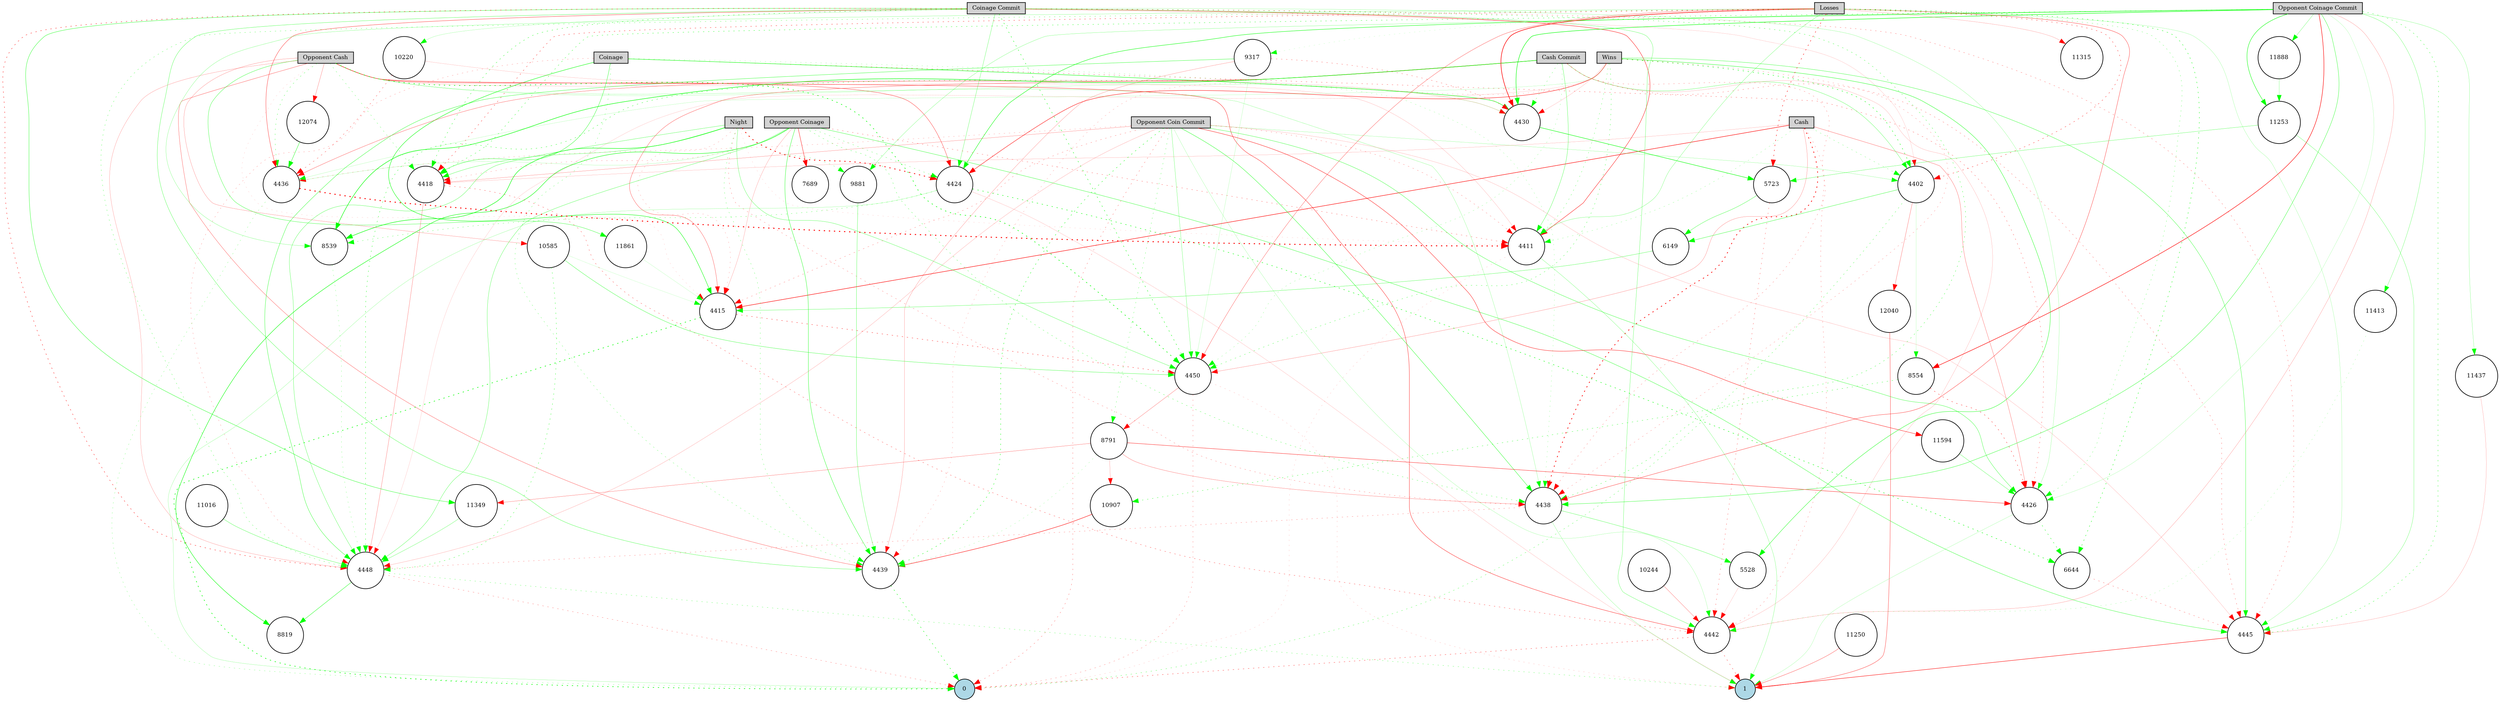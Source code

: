 digraph {
	node [fontsize=9 height=0.2 shape=circle width=0.2]
	Coinage [fillcolor=lightgray shape=box style=filled]
	Cash [fillcolor=lightgray shape=box style=filled]
	Night [fillcolor=lightgray shape=box style=filled]
	"Opponent Coinage" [fillcolor=lightgray shape=box style=filled]
	"Opponent Cash" [fillcolor=lightgray shape=box style=filled]
	"Coinage Commit" [fillcolor=lightgray shape=box style=filled]
	"Cash Commit" [fillcolor=lightgray shape=box style=filled]
	"Opponent Coinage Commit" [fillcolor=lightgray shape=box style=filled]
	"Opponent Coin Commit" [fillcolor=lightgray shape=box style=filled]
	Wins [fillcolor=lightgray shape=box style=filled]
	Losses [fillcolor=lightgray shape=box style=filled]
	0 [fillcolor=lightblue style=filled]
	1 [fillcolor=lightblue style=filled]
	10244 [fillcolor=white style=filled]
	6149 [fillcolor=white style=filled]
	11016 [fillcolor=white style=filled]
	7689 [fillcolor=white style=filled]
	12040 [fillcolor=white style=filled]
	11413 [fillcolor=white style=filled]
	5528 [fillcolor=white style=filled]
	9881 [fillcolor=white style=filled]
	10907 [fillcolor=white style=filled]
	12074 [fillcolor=white style=filled]
	11437 [fillcolor=white style=filled]
	4402 [fillcolor=white style=filled]
	11315 [fillcolor=white style=filled]
	4411 [fillcolor=white style=filled]
	4415 [fillcolor=white style=filled]
	4418 [fillcolor=white style=filled]
	4424 [fillcolor=white style=filled]
	4426 [fillcolor=white style=filled]
	11594 [fillcolor=white style=filled]
	4430 [fillcolor=white style=filled]
	4436 [fillcolor=white style=filled]
	11349 [fillcolor=white style=filled]
	4438 [fillcolor=white style=filled]
	4439 [fillcolor=white style=filled]
	8791 [fillcolor=white style=filled]
	10585 [fillcolor=white style=filled]
	4442 [fillcolor=white style=filled]
	5723 [fillcolor=white style=filled]
	8539 [fillcolor=white style=filled]
	4445 [fillcolor=white style=filled]
	11861 [fillcolor=white style=filled]
	4448 [fillcolor=white style=filled]
	4450 [fillcolor=white style=filled]
	9317 [fillcolor=white style=filled]
	8554 [fillcolor=white style=filled]
	10220 [fillcolor=white style=filled]
	11888 [fillcolor=white style=filled]
	11250 [fillcolor=white style=filled]
	8819 [fillcolor=white style=filled]
	6644 [fillcolor=white style=filled]
	11253 [fillcolor=white style=filled]
	Coinage -> 4415 [color=green penwidth=0.6005267483368082 style=solid]
	Coinage -> 4418 [color=green penwidth=0.43231737944844295 style=solid]
	Coinage -> 4426 [color=red penwidth=0.3426424536636772 style=dotted]
	Coinage -> 4430 [color=green penwidth=0.6200229818534077 style=solid]
	Coinage -> 4438 [color=green penwidth=0.19223457376312628 style=dotted]
	Coinage -> 4439 [color=green penwidth=0.29581375938481697 style=dotted]
	Coinage -> 4448 [color=red penwidth=0.22237648369995847 style=dotted]
	Cash -> 4402 [color=green penwidth=0.27206974260124117 style=dotted]
	Cash -> 4411 [color=green penwidth=0.22289804132280783 style=dotted]
	Cash -> 4415 [color=red penwidth=0.6960981019691658 style=solid]
	Cash -> 4418 [color=red penwidth=0.14300414456281374 style=solid]
	Cash -> 4426 [color=red penwidth=0.29260492090630974 style=solid]
	Cash -> 4438 [color=red penwidth=1.100081928212589 style=dotted]
	Cash -> 4442 [color=red penwidth=0.25499192440282925 style=dotted]
	Cash -> 4450 [color=red penwidth=0.21968433732263015 style=solid]
	Night -> 4411 [color=red penwidth=0.10015834573055403 style=dotted]
	Night -> 4415 [color=red penwidth=0.18392587156194667 style=dotted]
	Night -> 4418 [color=green penwidth=0.3380246688918873 style=solid]
	Night -> 4424 [color=red penwidth=1.1995803949822816 style=dotted]
	Night -> 4438 [color=red penwidth=0.2687879248485181 style=dotted]
	Night -> 4439 [color=green penwidth=0.3039152383878171 style=dotted]
	Night -> 4448 [color=green penwidth=0.3347394529797393 style=solid]
	Night -> 4450 [color=green penwidth=0.3216122039386745 style=solid]
	"Opponent Coinage" -> 4411 [color=red penwidth=0.32518202889714276 style=dotted]
	"Opponent Coinage" -> 4415 [color=red penwidth=0.18073714590985626 style=solid]
	"Opponent Coinage" -> 4418 [color=red penwidth=0.21819238019169251 style=dotted]
	"Opponent Coinage" -> 4424 [color=green penwidth=0.32220290840196686 style=dotted]
	"Opponent Coinage" -> 4436 [color=green penwidth=0.15345177391580805 style=solid]
	"Opponent Coinage" -> 4438 [color=green penwidth=0.3608726468292798 style=dotted]
	"Opponent Coinage" -> 4439 [color=green penwidth=0.4643809310572954 style=solid]
	"Opponent Coinage" -> 4445 [color=green penwidth=0.4074988634833685 style=solid]
	"Opponent Coinage" -> 4448 [color=green penwidth=0.3325299913467648 style=solid]
	"Opponent Cash" -> 4411 [color=red penwidth=0.13571017417740416 style=solid]
	"Opponent Cash" -> 4415 [color=red penwidth=0.10445688106368792 style=dotted]
	"Opponent Cash" -> 4418 [color=green penwidth=0.3082420114293778 style=dotted]
	"Opponent Cash" -> 4424 [color=red penwidth=0.4065424764694514 style=solid]
	"Opponent Cash" -> 4430 [color=green penwidth=0.1605940941775803 style=solid]
	"Opponent Cash" -> 4436 [color=green penwidth=0.3631336259348249 style=dotted]
	"Opponent Cash" -> 4438 [color=green penwidth=0.1987045804360869 style=solid]
	"Opponent Cash" -> 4439 [color=red penwidth=0.3237142456828764 style=solid]
	"Opponent Cash" -> 4442 [color=red penwidth=0.4676216266833656 style=solid]
	"Opponent Cash" -> 4448 [color=red penwidth=0.19201873530851 style=solid]
	"Opponent Cash" -> 4450 [color=green penwidth=0.8812980310464446 style=dotted]
	"Coinage Commit" -> 4402 [color=red penwidth=0.11238268501038208 style=solid]
	"Coinage Commit" -> 4411 [color=red penwidth=0.531731348167094 style=solid]
	"Coinage Commit" -> 4418 [color=green penwidth=0.4811244338199212 style=dotted]
	"Coinage Commit" -> 4424 [color=green penwidth=0.30601543980194834 style=solid]
	"Coinage Commit" -> 4426 [color=green penwidth=0.19280040579434174 style=solid]
	"Coinage Commit" -> 4436 [color=red penwidth=0.42484073024416824 style=solid]
	"Coinage Commit" -> 4438 [color=green penwidth=0.41249356029837725 style=dotted]
	"Coinage Commit" -> 4439 [color=green penwidth=0.3461789841347956 style=solid]
	"Coinage Commit" -> 4442 [color=green penwidth=0.298833300251924 style=solid]
	"Coinage Commit" -> 4445 [color=red penwidth=0.29989251373430814 style=dotted]
	"Coinage Commit" -> 4448 [color=red penwidth=0.5437168787539451 style=dotted]
	"Coinage Commit" -> 4450 [color=green penwidth=0.6011110322007277 style=dotted]
	"Cash Commit" -> 4402 [color=green penwidth=0.31126060798832134 style=solid]
	"Cash Commit" -> 4411 [color=green penwidth=0.344710124551862 style=solid]
	"Cash Commit" -> 4415 [color=red penwidth=0.34157949575025315 style=solid]
	"Cash Commit" -> 4430 [color=green penwidth=0.31050266550325933 style=dotted]
	"Cash Commit" -> 4436 [color=red penwidth=0.3162825288904948 style=solid]
	"Cash Commit" -> 4442 [color=red penwidth=0.14049324890477827 style=solid]
	"Cash Commit" -> 4445 [color=red penwidth=0.30299732821961395 style=dotted]
	"Cash Commit" -> 4448 [color=green penwidth=0.47253503823355936 style=dotted]
	"Cash Commit" -> 4450 [color=green penwidth=0.2152746336934083 style=dotted]
	"Opponent Coinage Commit" -> 4418 [color=green penwidth=0.4494829222130141 style=dotted]
	"Opponent Coinage Commit" -> 4424 [color=green penwidth=0.5992146533869975 style=solid]
	"Opponent Coinage Commit" -> 4426 [color=green penwidth=0.14107323655843085 style=solid]
	"Opponent Coinage Commit" -> 4430 [color=green penwidth=0.6871334310753823 style=solid]
	"Opponent Coinage Commit" -> 4438 [color=green penwidth=0.4240379210525955 style=solid]
	"Opponent Coinage Commit" -> 4442 [color=red penwidth=0.1911717123061872 style=solid]
	"Opponent Coinage Commit" -> 4445 [color=green penwidth=0.44220521223181075 style=dotted]
	"Opponent Coin Commit" -> 4402 [color=green penwidth=0.1877524940112611 style=solid]
	"Opponent Coin Commit" -> 4411 [color=red penwidth=0.2551260822087036 style=dotted]
	"Opponent Coin Commit" -> 4415 [color=red penwidth=0.2753276847133493 style=dotted]
	"Opponent Coin Commit" -> 4418 [color=red penwidth=0.22548602211990249 style=solid]
	"Opponent Coin Commit" -> 4426 [color=green penwidth=0.38790773117729516 style=solid]
	"Opponent Coin Commit" -> 4436 [color=red penwidth=0.1939070698495915 style=dotted]
	"Opponent Coin Commit" -> 4438 [color=green penwidth=0.46252589524112875 style=solid]
	"Opponent Coin Commit" -> 4439 [color=green penwidth=0.5570092263091669 style=dotted]
	"Opponent Coin Commit" -> 4442 [color=green penwidth=0.16571195032006883 style=solid]
	"Opponent Coin Commit" -> 4445 [color=red penwidth=0.13883130434977284 style=solid]
	"Opponent Coin Commit" -> 4448 [color=red penwidth=0.1600872510414325 style=solid]
	"Opponent Coin Commit" -> 4450 [color=green penwidth=0.28235379548232964 style=solid]
	Wins -> 4402 [color=green penwidth=0.6388114328610712 style=dotted]
	Wins -> 4411 [color=green penwidth=0.3199519750725498 style=dotted]
	Wins -> 4424 [color=red penwidth=0.5788310164566115 style=solid]
	Wins -> 4430 [color=red penwidth=0.12892404666129775 style=solid]
	Wins -> 4436 [color=green penwidth=0.13512335422717323 style=solid]
	Wins -> 4438 [color=red penwidth=0.23243068369593287 style=dotted]
	Wins -> 4439 [color=red penwidth=0.18104007134611177 style=dotted]
	Wins -> 4445 [color=green penwidth=0.3936413148834177 style=solid]
	Wins -> 4448 [color=red penwidth=0.10826373173517975 style=solid]
	Wins -> 4450 [color=green penwidth=0.3803335993250728 style=dotted]
	Losses -> 4402 [color=red penwidth=0.4686046006316802 style=dotted]
	Losses -> 4411 [color=green penwidth=0.25292034358466997 style=solid]
	Losses -> 4418 [color=red penwidth=0.4643695908724874 style=dotted]
	Losses -> 4426 [color=green penwidth=0.29165056040917553 style=dotted]
	Losses -> 4430 [color=red penwidth=0.8408013622834295 style=solid]
	Losses -> 4438 [color=red penwidth=0.4046601529938487 style=solid]
	Losses -> 4445 [color=green penwidth=0.17168852266388587 style=solid]
	Losses -> 4448 [color=green penwidth=0.33725018880674773 style=dotted]
	Losses -> 4450 [color=red penwidth=0.3255928435923059 style=solid]
	4402 -> 0 [color=green penwidth=0.36601262334925433 style=dotted]
	4411 -> 0 [color=red penwidth=0.12384488266649639 style=dotted]
	4415 -> 0 [color=green penwidth=0.8890038278759419 style=dotted]
	4424 -> 0 [color=green penwidth=0.18593871000557982 style=solid]
	4424 -> 1 [color=red penwidth=0.1268239090088012 style=solid]
	4426 -> 1 [color=green penwidth=0.155637994410606 style=solid]
	4436 -> 0 [color=green penwidth=0.24564497087708 style=dotted]
	4438 -> 1 [color=green penwidth=0.1990321765648052 style=solid]
	4439 -> 0 [color=green penwidth=0.6193484986967118 style=dotted]
	4442 -> 0 [color=red penwidth=0.42333886098322326 style=dotted]
	4442 -> 1 [color=red penwidth=0.4163418193318227 style=dotted]
	4445 -> 1 [color=red penwidth=0.6083020586504034 style=solid]
	4448 -> 0 [color=red penwidth=0.28400608971031394 style=dotted]
	4448 -> 1 [color=green penwidth=0.3048560743220554 style=dotted]
	4450 -> 0 [color=red penwidth=0.25643468984370993 style=dotted]
	4450 -> 1 [color=red penwidth=0.1355282294485114 style=dotted]
	4415 -> 4450 [color=red penwidth=0.4750119613226824 style=dotted]
	6149 -> 4415 [color=green penwidth=0.33398060200097507 style=solid]
	Losses -> 5723 [color=red penwidth=0.658235721639944 style=dotted]
	Losses -> 6644 [color=green penwidth=0.5626278261703906 style=dotted]
	6644 -> 4445 [color=red penwidth=0.30725859464392435 style=dotted]
	"Opponent Coinage" -> 7689 [color=red penwidth=0.5126785024059135 style=solid]
	"Opponent Coin Commit" -> 0 [color=red penwidth=0.3107302105210732 style=dotted]
	4430 -> 5723 [color=green penwidth=0.6498684857120501 style=solid]
	4436 -> 4411 [color=red penwidth=1.4479517588504782 style=dotted]
	4438 -> 5528 [color=green penwidth=0.32056582166568814 style=solid]
	Losses -> 8539 [color=green penwidth=0.22957951499239554 style=solid]
	"Opponent Coinage Commit" -> 8554 [color=red penwidth=0.700197209113724 style=solid]
	"Opponent Coin Commit" -> 8791 [color=green penwidth=0.31371997989919587 style=dotted]
	8791 -> 4439 [color=green penwidth=0.1819516575344772 style=dotted]
	4450 -> 8791 [color=red penwidth=0.26058653331281534 style=solid]
	4418 -> 4448 [color=red penwidth=0.2669283863829258 style=solid]
	8539 -> 4448 [color=green penwidth=0.2377437183112413 style=dotted]
	8554 -> 4426 [color=red penwidth=0.4927890403753117 style=dotted]
	Losses -> 9317 [color=green penwidth=0.11455475802377832 style=dotted]
	9317 -> 4439 [color=red penwidth=0.20429786343710749 style=solid]
	9317 -> 4430 [color=red penwidth=0.31940006097143125 style=dotted]
	5723 -> 4442 [color=red penwidth=0.3232725897788864 style=dotted]
	9317 -> 4448 [color=green penwidth=0.42294732767409704 style=solid]
	4426 -> 6644 [color=green penwidth=0.5398785860172546 style=dotted]
	Night -> 9881 [color=green penwidth=0.2793761901019758 style=dotted]
	9881 -> 4439 [color=green penwidth=0.34275632030952075 style=solid]
	5528 -> 4442 [color=red penwidth=0.11981340738743082 style=solid]
	Wins -> 5528 [color=green penwidth=0.48824613806434036 style=solid]
	4424 -> 8539 [color=green penwidth=0.330915456742515 style=dotted]
	Night -> 8539 [color=green penwidth=0.7054079193050801 style=solid]
	"Coinage Commit" -> 10220 [color=green penwidth=0.16735636421103806 style=solid]
	10220 -> 4436 [color=red penwidth=0.3910145376977785 style=dotted]
	4424 -> 6644 [color=green penwidth=0.6831950862741634 style=dotted]
	10244 -> 4442 [color=red penwidth=0.26653079762987864 style=solid]
	10220 -> 4430 [color=red penwidth=0.12439359802568259 style=solid]
	"Opponent Cash" -> 10585 [color=red penwidth=0.21373525020937656 style=solid]
	10585 -> 4448 [color=green penwidth=0.4307156865563363 style=dotted]
	9317 -> 4450 [color=green penwidth=0.14297323865230166 style=solid]
	4411 -> 1 [color=green penwidth=0.24460053892775982 style=solid]
	4402 -> 8554 [color=green penwidth=0.13433132051202712 style=solid]
	8791 -> 4438 [color=red penwidth=0.26014593408816183 style=solid]
	8791 -> 10907 [color=red penwidth=0.19052145999462045 style=solid]
	10907 -> 4439 [color=red penwidth=0.6002420606581662 style=solid]
	4418 -> 4442 [color=red penwidth=0.3767470787612849 style=dotted]
	11016 -> 4448 [color=green penwidth=0.33447444166422047 style=solid]
	"Cash Commit" -> 4438 [color=red penwidth=0.2569721003362838 style=dotted]
	"Opponent Coinage" -> 8819 [color=green penwidth=0.6316147718594234 style=solid]
	4402 -> 6149 [color=green penwidth=0.4032410992143909 style=solid]
	11250 -> 1 [color=red penwidth=0.33730904442833465 style=solid]
	4438 -> 4448 [color=red penwidth=0.2577387956123597 style=dotted]
	"Opponent Coinage Commit" -> 11253 [color=green penwidth=0.5953019637464578 style=solid]
	11253 -> 4445 [color=green penwidth=0.28299310247899023 style=solid]
	10585 -> 4415 [color=green penwidth=0.10092250090395198 style=solid]
	Losses -> 11315 [color=red penwidth=0.17268630809153768 style=solid]
	8791 -> 4426 [color=red penwidth=0.4834006410162185 style=solid]
	"Coinage Commit" -> 11349 [color=green penwidth=0.4441806578849312 style=solid]
	11349 -> 4448 [color=green penwidth=0.2851866551421595 style=solid]
	8554 -> 10907 [color=green penwidth=0.41334306345091854 style=dotted]
	"Opponent Coinage Commit" -> 11413 [color=green penwidth=0.2812266232388245 style=solid]
	11413 -> 4442 [color=green penwidth=0.17614247044738074 style=dotted]
	"Opponent Coinage Commit" -> 11437 [color=green penwidth=0.2223882468480028 style=solid]
	11437 -> 4445 [color=red penwidth=0.16516920729840573 style=solid]
	11253 -> 5723 [color=green penwidth=0.30632795366966376 style=solid]
	"Cash Commit" -> 8539 [color=green penwidth=0.7279772037260914 style=solid]
	"Opponent Coin Commit" -> 11594 [color=red penwidth=0.5033144837217836 style=solid]
	11594 -> 4426 [color=green penwidth=0.31228281830202875 style=solid]
	8791 -> 11349 [color=red penwidth=0.2702965728175687 style=solid]
	"Opponent Coinage Commit" -> 9881 [color=green penwidth=0.23398627028576077 style=solid]
	"Opponent Cash" -> 11861 [color=green penwidth=0.38683286083498325 style=solid]
	11861 -> 4415 [color=green penwidth=0.11266172759334081 style=solid]
	10585 -> 4450 [color=green penwidth=0.37390817134514875 style=solid]
	"Opponent Coinage Commit" -> 11888 [color=green penwidth=0.26327649417181714 style=solid]
	11888 -> 11253 [color=green penwidth=0.25015143688743957 style=solid]
	4402 -> 12040 [color=red penwidth=0.2893171803960971 style=solid]
	12040 -> 1 [color=red penwidth=0.40573445266105823 style=solid]
	"Opponent Cash" -> 12074 [color=red penwidth=0.25350793349081635 style=solid]
	12074 -> 4436 [color=green penwidth=0.4795272990136653 style=solid]
	4448 -> 8819 [color=green penwidth=0.47674569483275375 style=solid]
	5723 -> 6149 [color=green penwidth=0.36087103859299374 style=solid]
}
